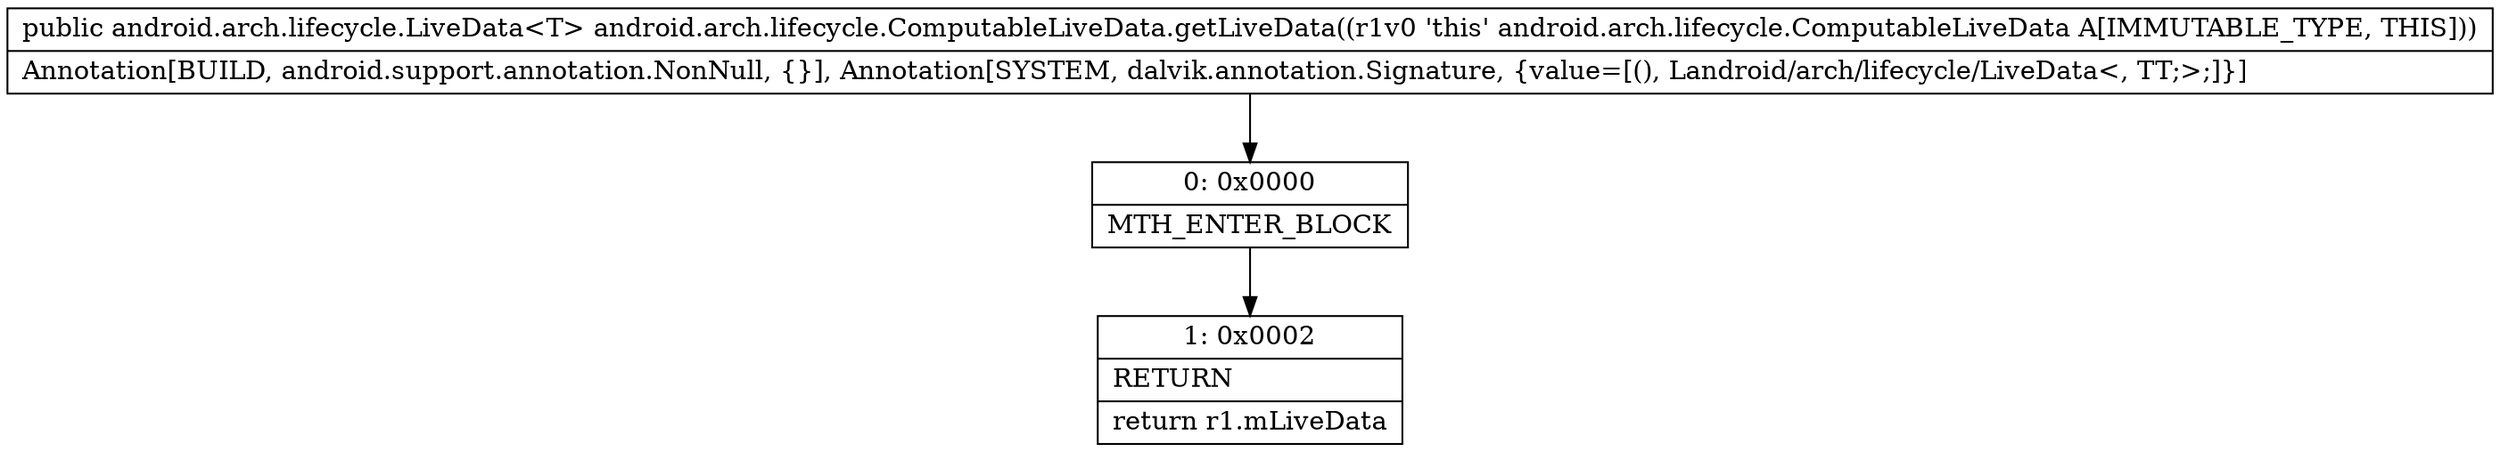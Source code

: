 digraph "CFG forandroid.arch.lifecycle.ComputableLiveData.getLiveData()Landroid\/arch\/lifecycle\/LiveData;" {
Node_0 [shape=record,label="{0\:\ 0x0000|MTH_ENTER_BLOCK\l}"];
Node_1 [shape=record,label="{1\:\ 0x0002|RETURN\l|return r1.mLiveData\l}"];
MethodNode[shape=record,label="{public android.arch.lifecycle.LiveData\<T\> android.arch.lifecycle.ComputableLiveData.getLiveData((r1v0 'this' android.arch.lifecycle.ComputableLiveData A[IMMUTABLE_TYPE, THIS]))  | Annotation[BUILD, android.support.annotation.NonNull, \{\}], Annotation[SYSTEM, dalvik.annotation.Signature, \{value=[(), Landroid\/arch\/lifecycle\/LiveData\<, TT;\>;]\}]\l}"];
MethodNode -> Node_0;
Node_0 -> Node_1;
}

